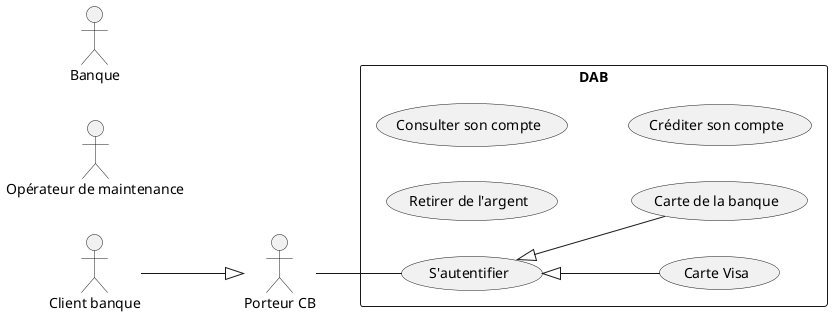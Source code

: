 @startuml
'https://plantuml.com/use-case-diagram
skinparam actorStyle hallow
left to right direction

:Porteur CB: as A1
:Client banque: as A2
:Opérateur de maintenance: as A3
:Banque: as A4

A2 --|> A1
rectangle DAB{
   (S'autentifier) as C1
   (Carte Visa) as C2
   (Carte de la banque) as C3
   (Retirer de l'argent) as C4
   (Consulter son compte) as C5
   (Créditer son compte) as C6

    A1 -- C1
    C1 <|-- C2
    C1 <|-- C3



}

@enduml